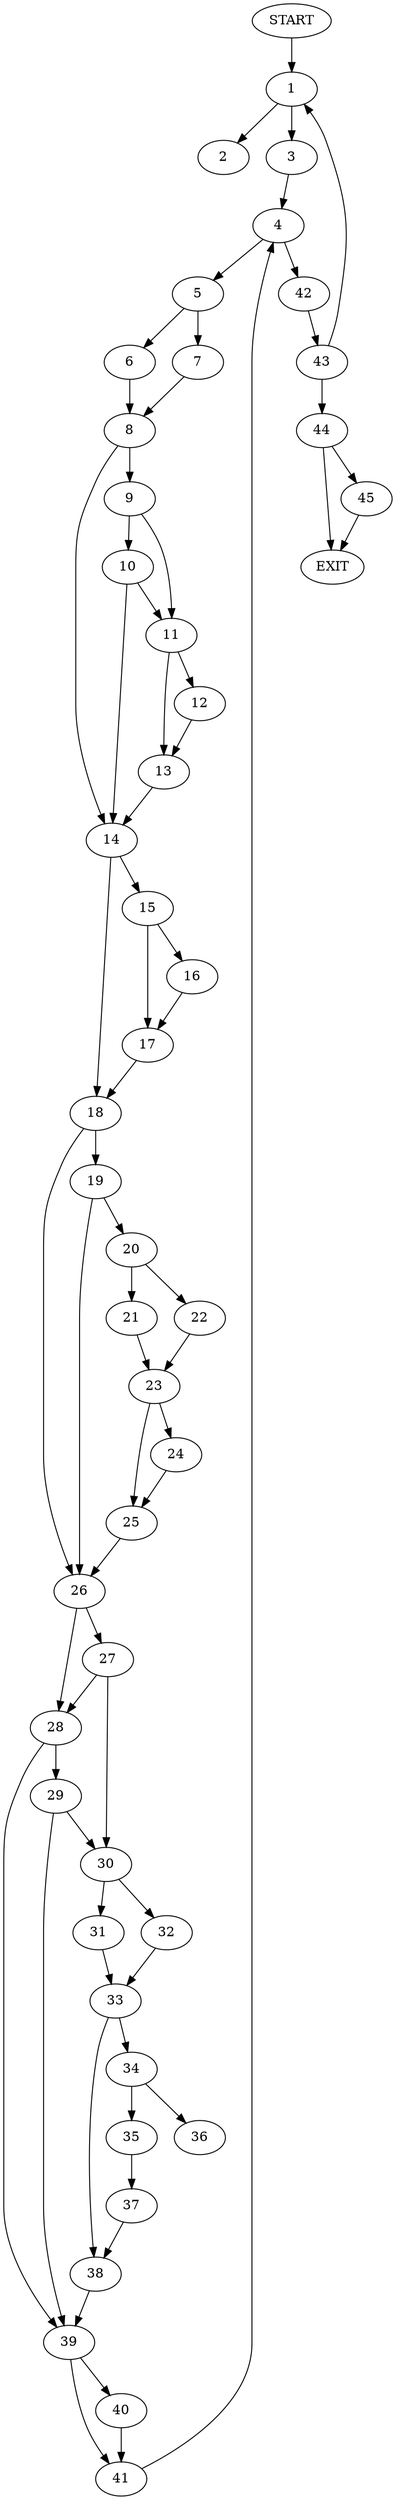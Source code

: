 digraph { 
0 [label="START"];
1;
2;
3;
4;
5;
6;
7;
8;
9;
10;
11;
12;
13;
14;
15;
16;
17;
18;
19;
20;
21;
22;
23;
24;
25;
26;
27;
28;
29;
30;
31;
32;
33;
34;
35;
36;
37;
38;
39;
40;
41;
42;
43;
44;
45;
46[label="EXIT"];
0 -> 1;
1 -> 2;
1 -> 3;
3 -> 4;
4 -> 5;
4 -> 42;
5 -> 6;
5 -> 7;
6 -> 8;
7 -> 8;
8 -> 9;
8 -> 14;
9 -> 11;
9 -> 10;
10 -> 14;
10 -> 11;
11 -> 12;
11 -> 13;
12 -> 13;
13 -> 14;
14 -> 15;
14 -> 18;
15 -> 16;
15 -> 17;
16 -> 17;
17 -> 18;
18 -> 19;
18 -> 26;
19 -> 26;
19 -> 20;
20 -> 21;
20 -> 22;
21 -> 23;
22 -> 23;
23 -> 24;
23 -> 25;
24 -> 25;
25 -> 26;
26 -> 27;
26 -> 28;
27 -> 30;
27 -> 28;
28 -> 39;
28 -> 29;
29 -> 30;
29 -> 39;
30 -> 31;
30 -> 32;
31 -> 33;
32 -> 33;
33 -> 34;
33 -> 38;
34 -> 35;
34 -> 36;
35 -> 37;
37 -> 38;
38 -> 39;
39 -> 40;
39 -> 41;
40 -> 41;
41 -> 4;
42 -> 43;
43 -> 1;
43 -> 44;
44 -> 45;
44 -> 46;
45 -> 46;
}